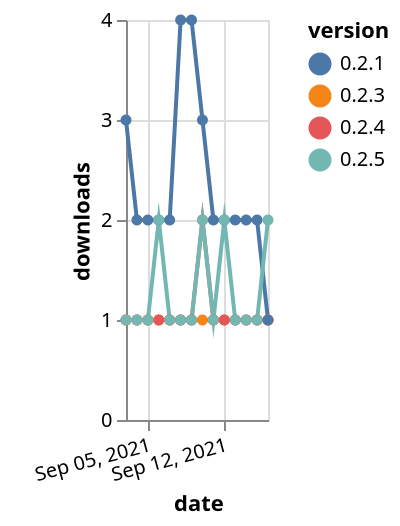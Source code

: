 {"$schema": "https://vega.github.io/schema/vega-lite/v5.json", "description": "A simple bar chart with embedded data.", "data": {"values": [{"date": "2021-09-03", "total": 171, "delta": 1, "version": "0.2.3"}, {"date": "2021-09-04", "total": 172, "delta": 1, "version": "0.2.3"}, {"date": "2021-09-05", "total": 173, "delta": 1, "version": "0.2.3"}, {"date": "2021-09-06", "total": 174, "delta": 1, "version": "0.2.3"}, {"date": "2021-09-07", "total": 175, "delta": 1, "version": "0.2.3"}, {"date": "2021-09-08", "total": 176, "delta": 1, "version": "0.2.3"}, {"date": "2021-09-09", "total": 177, "delta": 1, "version": "0.2.3"}, {"date": "2021-09-10", "total": 178, "delta": 1, "version": "0.2.3"}, {"date": "2021-09-11", "total": 179, "delta": 1, "version": "0.2.3"}, {"date": "2021-09-12", "total": 180, "delta": 1, "version": "0.2.3"}, {"date": "2021-09-13", "total": 181, "delta": 1, "version": "0.2.3"}, {"date": "2021-09-14", "total": 182, "delta": 1, "version": "0.2.3"}, {"date": "2021-09-15", "total": 183, "delta": 1, "version": "0.2.3"}, {"date": "2021-09-16", "total": 184, "delta": 1, "version": "0.2.3"}, {"date": "2021-09-03", "total": 167, "delta": 1, "version": "0.2.4"}, {"date": "2021-09-04", "total": 168, "delta": 1, "version": "0.2.4"}, {"date": "2021-09-05", "total": 169, "delta": 1, "version": "0.2.4"}, {"date": "2021-09-06", "total": 170, "delta": 1, "version": "0.2.4"}, {"date": "2021-09-07", "total": 171, "delta": 1, "version": "0.2.4"}, {"date": "2021-09-08", "total": 172, "delta": 1, "version": "0.2.4"}, {"date": "2021-09-09", "total": 173, "delta": 1, "version": "0.2.4"}, {"date": "2021-09-10", "total": 175, "delta": 2, "version": "0.2.4"}, {"date": "2021-09-11", "total": 176, "delta": 1, "version": "0.2.4"}, {"date": "2021-09-12", "total": 177, "delta": 1, "version": "0.2.4"}, {"date": "2021-09-13", "total": 178, "delta": 1, "version": "0.2.4"}, {"date": "2021-09-14", "total": 179, "delta": 1, "version": "0.2.4"}, {"date": "2021-09-15", "total": 180, "delta": 1, "version": "0.2.4"}, {"date": "2021-09-16", "total": 181, "delta": 1, "version": "0.2.4"}, {"date": "2021-09-03", "total": 3685, "delta": 3, "version": "0.2.1"}, {"date": "2021-09-04", "total": 3687, "delta": 2, "version": "0.2.1"}, {"date": "2021-09-05", "total": 3689, "delta": 2, "version": "0.2.1"}, {"date": "2021-09-06", "total": 3691, "delta": 2, "version": "0.2.1"}, {"date": "2021-09-07", "total": 3693, "delta": 2, "version": "0.2.1"}, {"date": "2021-09-08", "total": 3697, "delta": 4, "version": "0.2.1"}, {"date": "2021-09-09", "total": 3701, "delta": 4, "version": "0.2.1"}, {"date": "2021-09-10", "total": 3704, "delta": 3, "version": "0.2.1"}, {"date": "2021-09-11", "total": 3706, "delta": 2, "version": "0.2.1"}, {"date": "2021-09-12", "total": 3708, "delta": 2, "version": "0.2.1"}, {"date": "2021-09-13", "total": 3710, "delta": 2, "version": "0.2.1"}, {"date": "2021-09-14", "total": 3712, "delta": 2, "version": "0.2.1"}, {"date": "2021-09-15", "total": 3714, "delta": 2, "version": "0.2.1"}, {"date": "2021-09-16", "total": 3715, "delta": 1, "version": "0.2.1"}, {"date": "2021-09-03", "total": 262, "delta": 1, "version": "0.2.5"}, {"date": "2021-09-04", "total": 263, "delta": 1, "version": "0.2.5"}, {"date": "2021-09-05", "total": 264, "delta": 1, "version": "0.2.5"}, {"date": "2021-09-06", "total": 266, "delta": 2, "version": "0.2.5"}, {"date": "2021-09-07", "total": 267, "delta": 1, "version": "0.2.5"}, {"date": "2021-09-08", "total": 268, "delta": 1, "version": "0.2.5"}, {"date": "2021-09-09", "total": 269, "delta": 1, "version": "0.2.5"}, {"date": "2021-09-10", "total": 271, "delta": 2, "version": "0.2.5"}, {"date": "2021-09-11", "total": 272, "delta": 1, "version": "0.2.5"}, {"date": "2021-09-12", "total": 274, "delta": 2, "version": "0.2.5"}, {"date": "2021-09-13", "total": 275, "delta": 1, "version": "0.2.5"}, {"date": "2021-09-14", "total": 276, "delta": 1, "version": "0.2.5"}, {"date": "2021-09-15", "total": 277, "delta": 1, "version": "0.2.5"}, {"date": "2021-09-16", "total": 279, "delta": 2, "version": "0.2.5"}]}, "width": "container", "mark": {"type": "line", "point": {"filled": true}}, "encoding": {"x": {"field": "date", "type": "temporal", "timeUnit": "yearmonthdate", "title": "date", "axis": {"labelAngle": -15}}, "y": {"field": "delta", "type": "quantitative", "title": "downloads"}, "color": {"field": "version", "type": "nominal"}, "tooltip": {"field": "delta"}}}